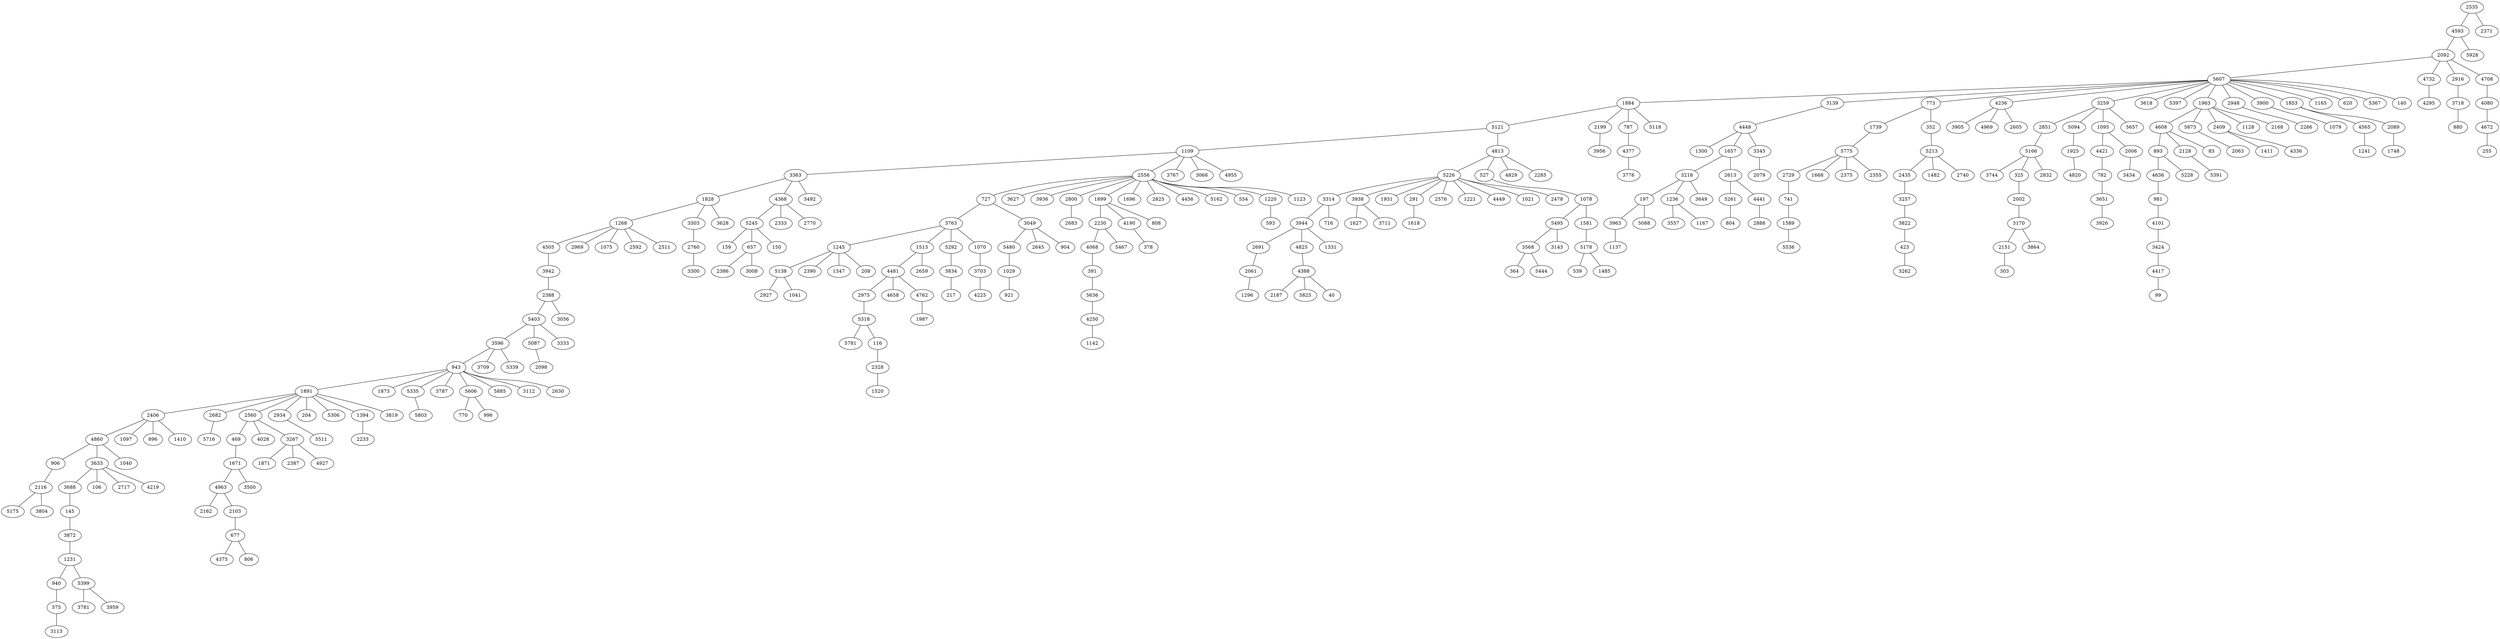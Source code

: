 strict graph "" {
	2535 -- 4593;
	2535 -- 2371;
	4593 -- 2092;
	4593 -- 5928;
	2092 -- 5607;
	2092 -- 4732;
	2092 -- 2916;
	2092 -- 4708;
	5607 -- 1884;
	5607 -- 3139;
	5607 -- 773;
	5607 -- 4236;
	5607 -- 3259;
	5607 -- 3618;
	5607 -- 5397;
	5607 -- 1963;
	5607 -- 2948;
	5607 -- 3900;
	5607 -- 1853;
	5607 -- 1165;
	5607 -- 620;
	5607 -- 5367;
	5607 -- 140;
	1884 -- 5121;
	1884 -- 2199;
	1884 -- 787;
	1884 -- 5118;
	5121 -- 1109;
	5121 -- 4813;
	1109 -- 3363;
	1109 -- 2556;
	1109 -- 3767;
	1109 -- 3068;
	1109 -- 4955;
	3363 -- 1828;
	3363 -- 4368;
	3363 -- 3492;
	1828 -- 1268;
	1828 -- 3303;
	1828 -- 3628;
	1268 -- 4505;
	1268 -- 2969;
	1268 -- 1075;
	1268 -- 2592;
	1268 -- 2511;
	4505 -- 3942;
	3942 -- 2388;
	2388 -- 5403;
	2388 -- 3056;
	5403 -- 3596;
	5403 -- 5087;
	5403 -- 3333;
	3596 -- 943;
	3596 -- 3709;
	3596 -- 5339;
	943 -- 1891;
	943 -- 1873;
	943 -- 5335;
	943 -- 3787;
	943 -- 5606;
	943 -- 5885;
	943 -- 3112;
	943 -- 2630;
	1891 -- 2406;
	1891 -- 2682;
	1891 -- 2560;
	1891 -- 2934;
	1891 -- 204;
	1891 -- 5306;
	1891 -- 1394;
	1891 -- 3819;
	2406 -- 4860;
	2406 -- 1097;
	2406 -- 896;
	2406 -- 1410;
	2556 -- 727;
	2556 -- 3627;
	2556 -- 3936;
	2556 -- 2800;
	2556 -- 1899;
	2556 -- 1696;
	2556 -- 2825;
	2556 -- 4456;
	2556 -- 5162;
	2556 -- 554;
	2556 -- 1220;
	2556 -- 1123;
	727 -- 3763;
	727 -- 3049;
	3763 -- 1245;
	3763 -- 1513;
	3763 -- 5292;
	3763 -- 1070;
	1245 -- 5138;
	1245 -- 2390;
	1245 -- 1347;
	1245 -- 208;
	5138 -- 2927;
	5138 -- 1041;
	2682 -- 5716;
	1513 -- 4481;
	1513 -- 2659;
	4481 -- 2975;
	4481 -- 4658;
	4481 -- 4762;
	2975 -- 5318;
	5318 -- 5781;
	5318 -- 116;
	4860 -- 906;
	4860 -- 3633;
	4860 -- 1040;
	906 -- 2116;
	2116 -- 5175;
	2116 -- 3804;
	3139 -- 4448;
	4448 -- 1300;
	4448 -- 1657;
	4448 -- 3345;
	4813 -- 5226;
	4813 -- 527;
	4813 -- 4829;
	4813 -- 2285;
	5226 -- 3314;
	5226 -- 3938;
	5226 -- 1931;
	5226 -- 291;
	5226 -- 2576;
	5226 -- 1221;
	5226 -- 4449;
	5226 -- 1021;
	5226 -- 2478;
	3314 -- 3944;
	3314 -- 716;
	3944 -- 2691;
	3944 -- 4825;
	3944 -- 1331;
	2691 -- 2061;
	2061 -- 1296;
	773 -- 1739;
	773 -- 352;
	1739 -- 5775;
	5775 -- 2729;
	5775 -- 1668;
	5775 -- 2375;
	5775 -- 2355;
	2729 -- 741;
	741 -- 1589;
	1589 -- 5536;
	4236 -- 3905;
	4236 -- 4969;
	4236 -- 2605;
	3938 -- 1627;
	3938 -- 3711;
	3259 -- 2851;
	3259 -- 5094;
	3259 -- 1095;
	3259 -- 5657;
	2851 -- 5166;
	5166 -- 3744;
	5166 -- 325;
	5166 -- 2832;
	5094 -- 1925;
	1925 -- 4820;
	1095 -- 4421;
	1095 -- 2006;
	4421 -- 782;
	782 -- 3651;
	3651 -- 3926;
	4825 -- 4388;
	4388 -- 2187;
	4388 -- 5825;
	4388 -- 40;
	2560 -- 469;
	2560 -- 4028;
	2560 -- 3267;
	469 -- 1671;
	1671 -- 4963;
	1671 -- 3500;
	4963 -- 2162;
	4963 -- 2103;
	352 -- 5213;
	5213 -- 2435;
	5213 -- 1482;
	5213 -- 2740;
	2435 -- 3257;
	3633 -- 3688;
	3633 -- 106;
	3633 -- 2717;
	3633 -- 4219;
	3688 -- 145;
	145 -- 3872;
	3872 -- 1231;
	1231 -- 940;
	1231 -- 5399;
	940 -- 575;
	575 -- 3113;
	527 -- 1078;
	1078 -- 5495;
	1078 -- 1581;
	5495 -- 3568;
	5495 -- 3143;
	5292 -- 3834;
	3049 -- 5480;
	3049 -- 2645;
	3049 -- 904;
	5480 -- 1029;
	1029 -- 921;
	3568 -- 364;
	3568 -- 5444;
	2199 -- 3956;
	1657 -- 3218;
	1657 -- 2613;
	3218 -- 197;
	3218 -- 1236;
	3218 -- 3649;
	197 -- 3963;
	197 -- 5088;
	5335 -- 5803;
	325 -- 2002;
	2002 -- 3170;
	3170 -- 2151;
	3170 -- 3864;
	2151 -- 303;
	3303 -- 2760;
	1963 -- 4608;
	1963 -- 5873;
	1963 -- 2409;
	1963 -- 1128;
	1963 -- 2168;
	4608 -- 893;
	4608 -- 2128;
	4608 -- 83;
	893 -- 4636;
	893 -- 5228;
	4636 -- 981;
	981 -- 4101;
	4101 -- 3424;
	3424 -- 4417;
	4417 -- 99;
	4368 -- 5245;
	4368 -- 2333;
	4368 -- 2770;
	5245 -- 159;
	5245 -- 657;
	5245 -- 150;
	1070 -- 3703;
	3703 -- 4225;
	657 -- 2386;
	657 -- 3008;
	2800 -- 2683;
	2613 -- 5261;
	2613 -- 4441;
	5261 -- 804;
	5606 -- 770;
	5606 -- 996;
	787 -- 4377;
	4377 -- 3776;
	4732 -- 4295;
	5399 -- 3781;
	5399 -- 3959;
	2934 -- 5511;
	5873 -- 2063;
	1899 -- 2230;
	1899 -- 4190;
	1899 -- 808;
	2230 -- 4068;
	2230 -- 5467;
	4068 -- 391;
	2128 -- 5391;
	2948 -- 2266;
	1581 -- 5178;
	5178 -- 539;
	5178 -- 1485;
	2409 -- 1411;
	2409 -- 4336;
	291 -- 1618;
	4441 -- 2888;
	3834 -- 217;
	3267 -- 1871;
	3267 -- 2387;
	3267 -- 4927;
	2916 -- 3718;
	3257 -- 3822;
	3822 -- 423;
	423 -- 3262;
	5087 -- 2098;
	3345 -- 2079;
	3963 -- 1137;
	2760 -- 3300;
	4190 -- 378;
	2006 -- 3434;
	116 -- 2328;
	2328 -- 1520;
	4762 -- 1987;
	1236 -- 3557;
	1236 -- 1167;
	4708 -- 4080;
	4080 -- 4672;
	4672 -- 255;
	2103 -- 677;
	677 -- 4375;
	677 -- 806;
	3900 -- 1079;
	1853 -- 4565;
	1853 -- 2089;
	4565 -- 1241;
	1394 -- 2233;
	2089 -- 1748;
	3718 -- 880;
	1220 -- 593;
	391 -- 5636;
	5636 -- 4250;
	4250 -- 1142;
}
